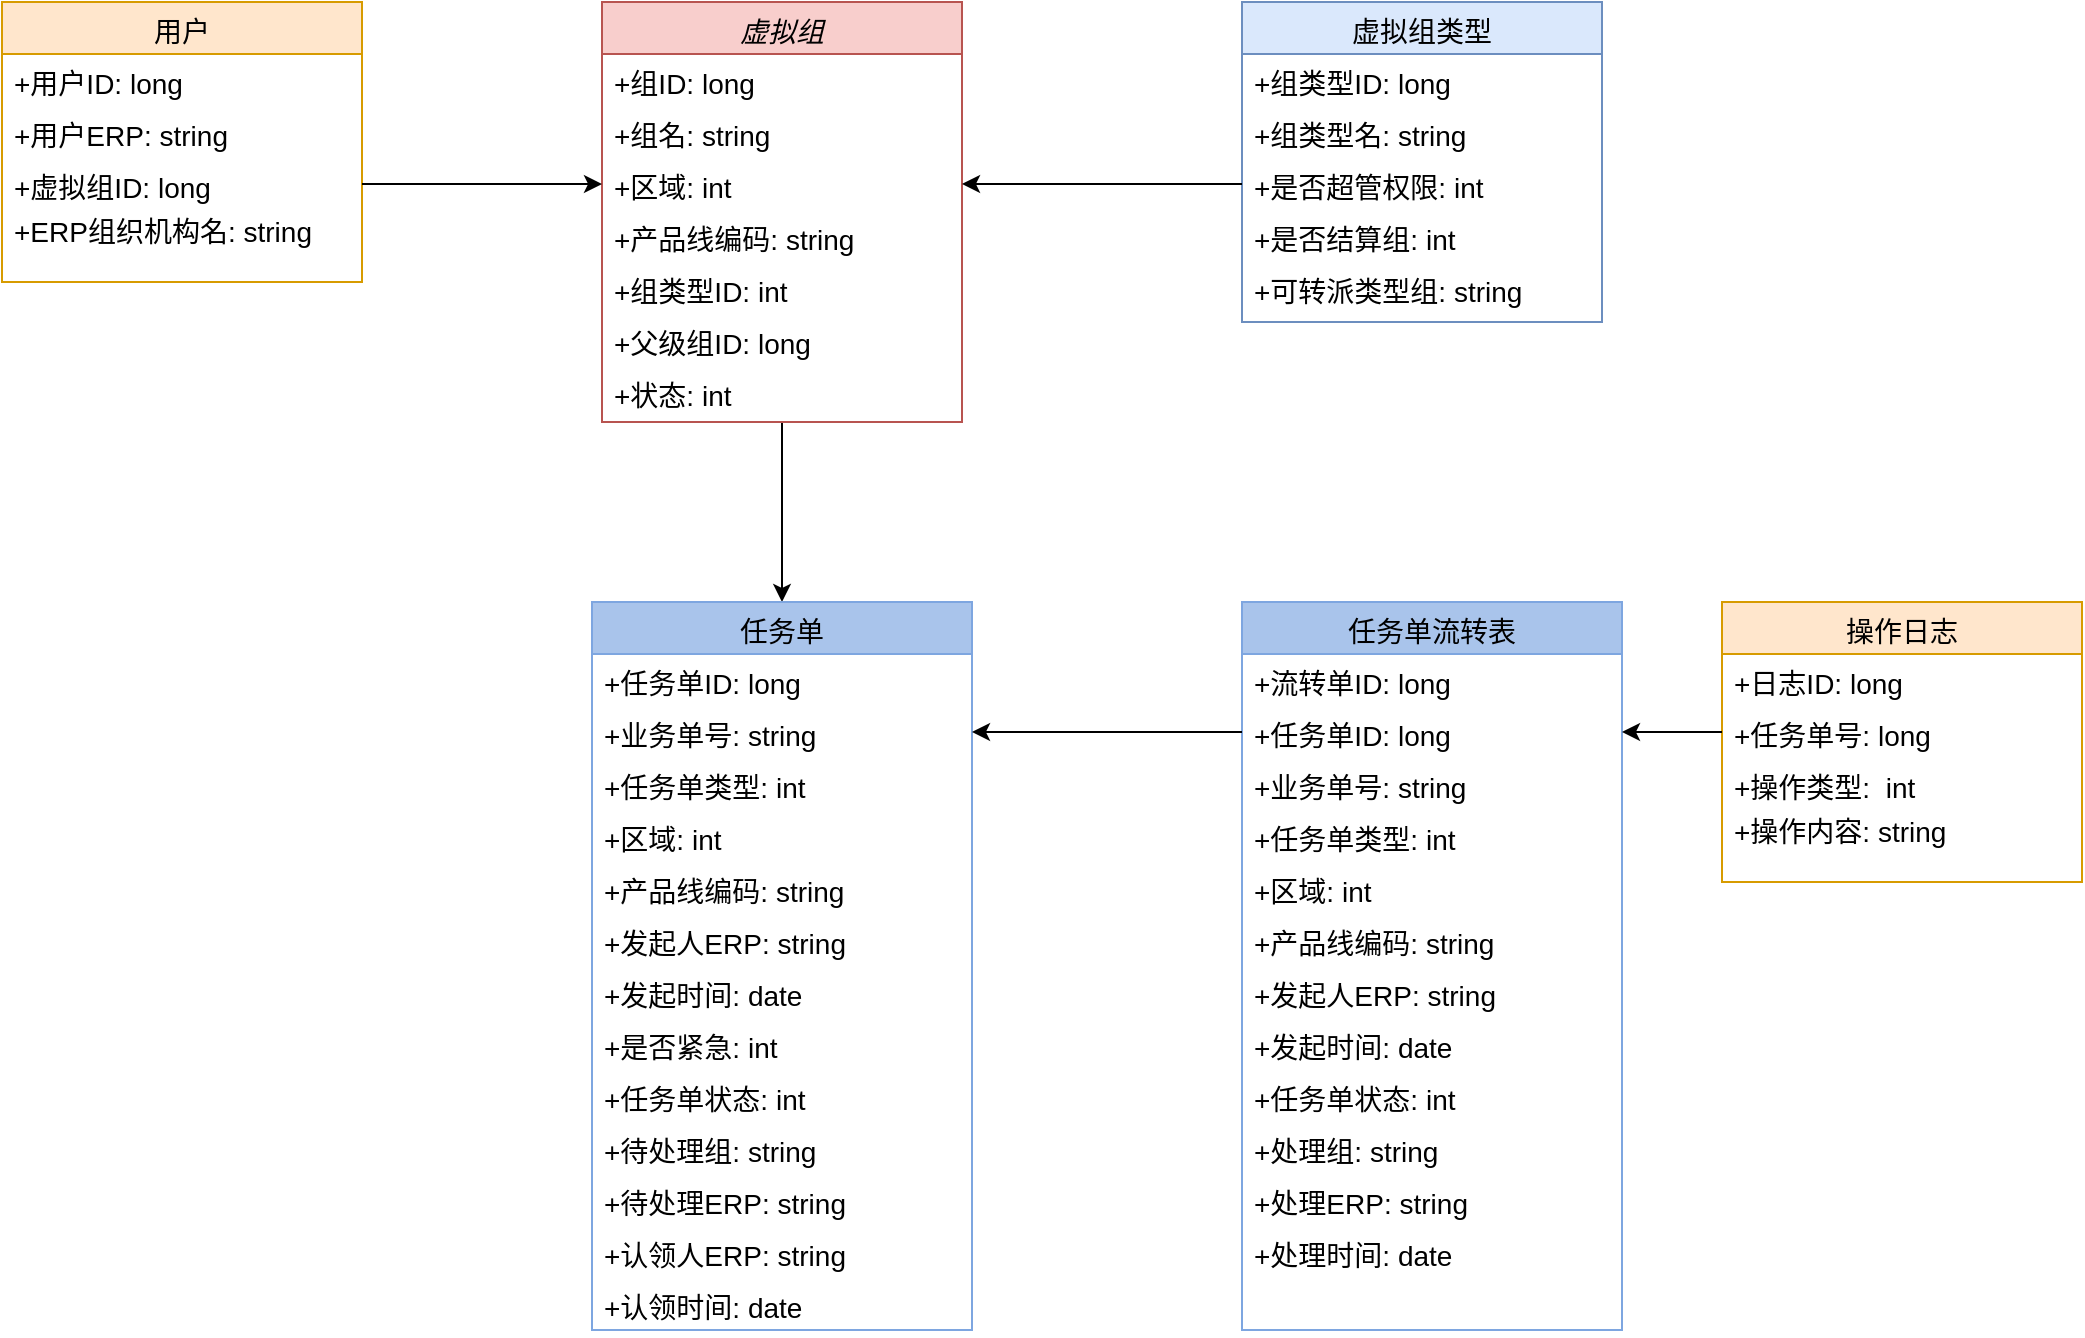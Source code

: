 <mxfile version="20.5.3" type="github">
  <diagram id="n4RG28VcgyLvL5a97sLb" name="Page-1">
    <mxGraphModel dx="1550" dy="835" grid="1" gridSize="10" guides="1" tooltips="1" connect="1" arrows="1" fold="1" page="1" pageScale="1" pageWidth="827" pageHeight="1169" math="0" shadow="0">
      <root>
        <mxCell id="pzczP67oPYf6B7buiO8z-0" />
        <mxCell id="pzczP67oPYf6B7buiO8z-1" parent="pzczP67oPYf6B7buiO8z-0" />
        <mxCell id="ZAcZYOhNLTzgyxlxMFNe-42" style="edgeStyle=elbowEdgeStyle;rounded=0;orthogonalLoop=1;jettySize=auto;elbow=vertical;html=1;fontSize=14;" parent="pzczP67oPYf6B7buiO8z-1" source="pzczP67oPYf6B7buiO8z-2" target="pzczP67oPYf6B7buiO8z-15" edge="1">
          <mxGeometry relative="1" as="geometry">
            <mxPoint x="420" y="340" as="targetPoint" />
          </mxGeometry>
        </mxCell>
        <mxCell id="pzczP67oPYf6B7buiO8z-2" value="虚拟组" style="swimlane;fontStyle=2;align=center;verticalAlign=top;childLayout=stackLayout;horizontal=1;startSize=26;horizontalStack=0;resizeParent=1;resizeLast=0;collapsible=1;marginBottom=0;rounded=0;shadow=0;strokeWidth=1;fillColor=#f8cecc;strokeColor=#b85450;fontSize=14;" parent="pzczP67oPYf6B7buiO8z-1" vertex="1">
          <mxGeometry x="330" y="20" width="180" height="210" as="geometry">
            <mxRectangle x="230" y="140" width="160" height="26" as="alternateBounds" />
          </mxGeometry>
        </mxCell>
        <mxCell id="pzczP67oPYf6B7buiO8z-3" value="+组ID: long" style="text;align=left;verticalAlign=top;spacingLeft=4;spacingRight=4;overflow=hidden;rotatable=0;points=[[0,0.5],[1,0.5]];portConstraint=eastwest;fontSize=14;" parent="pzczP67oPYf6B7buiO8z-2" vertex="1">
          <mxGeometry y="26" width="180" height="26" as="geometry" />
        </mxCell>
        <mxCell id="pzczP67oPYf6B7buiO8z-4" value="+组名: string" style="text;align=left;verticalAlign=top;spacingLeft=4;spacingRight=4;overflow=hidden;rotatable=0;points=[[0,0.5],[1,0.5]];portConstraint=eastwest;rounded=0;shadow=0;html=0;fontSize=14;" parent="pzczP67oPYf6B7buiO8z-2" vertex="1">
          <mxGeometry y="52" width="180" height="26" as="geometry" />
        </mxCell>
        <mxCell id="pzczP67oPYf6B7buiO8z-5" value="+区域: int" style="text;align=left;verticalAlign=top;spacingLeft=4;spacingRight=4;overflow=hidden;rotatable=0;points=[[0,0.5],[1,0.5]];portConstraint=eastwest;rounded=0;shadow=0;html=0;fontSize=14;" parent="pzczP67oPYf6B7buiO8z-2" vertex="1">
          <mxGeometry y="78" width="180" height="26" as="geometry" />
        </mxCell>
        <mxCell id="ZAcZYOhNLTzgyxlxMFNe-0" value="+产品线编码: string" style="text;align=left;verticalAlign=top;spacingLeft=4;spacingRight=4;overflow=hidden;rotatable=0;points=[[0,0.5],[1,0.5]];portConstraint=eastwest;rounded=0;shadow=0;html=0;fontSize=14;" parent="pzczP67oPYf6B7buiO8z-2" vertex="1">
          <mxGeometry y="104" width="180" height="26" as="geometry" />
        </mxCell>
        <mxCell id="ZAcZYOhNLTzgyxlxMFNe-1" value="+组类型ID: int" style="text;align=left;verticalAlign=top;spacingLeft=4;spacingRight=4;overflow=hidden;rotatable=0;points=[[0,0.5],[1,0.5]];portConstraint=eastwest;rounded=0;shadow=0;html=0;fontSize=14;" parent="pzczP67oPYf6B7buiO8z-2" vertex="1">
          <mxGeometry y="130" width="180" height="26" as="geometry" />
        </mxCell>
        <mxCell id="ZAcZYOhNLTzgyxlxMFNe-2" value="+父级组ID: long" style="text;align=left;verticalAlign=top;spacingLeft=4;spacingRight=4;overflow=hidden;rotatable=0;points=[[0,0.5],[1,0.5]];portConstraint=eastwest;rounded=0;shadow=0;html=0;fontSize=14;" parent="pzczP67oPYf6B7buiO8z-2" vertex="1">
          <mxGeometry y="156" width="180" height="26" as="geometry" />
        </mxCell>
        <mxCell id="ZAcZYOhNLTzgyxlxMFNe-3" value="+状态: int" style="text;align=left;verticalAlign=top;spacingLeft=4;spacingRight=4;overflow=hidden;rotatable=0;points=[[0,0.5],[1,0.5]];portConstraint=eastwest;rounded=0;shadow=0;html=0;fontSize=14;" parent="pzczP67oPYf6B7buiO8z-2" vertex="1">
          <mxGeometry y="182" width="180" height="26" as="geometry" />
        </mxCell>
        <mxCell id="pzczP67oPYf6B7buiO8z-8" value="用户" style="swimlane;fontStyle=0;align=center;verticalAlign=top;childLayout=stackLayout;horizontal=1;startSize=26;horizontalStack=0;resizeParent=1;resizeLast=0;collapsible=1;marginBottom=0;rounded=0;shadow=0;strokeWidth=1;fillColor=#ffe6cc;strokeColor=#d79b00;fontSize=14;" parent="pzczP67oPYf6B7buiO8z-1" vertex="1">
          <mxGeometry x="30" y="20" width="180" height="140" as="geometry">
            <mxRectangle x="130" y="380" width="160" height="26" as="alternateBounds" />
          </mxGeometry>
        </mxCell>
        <mxCell id="pzczP67oPYf6B7buiO8z-9" value="+用户ID: long" style="text;align=left;verticalAlign=top;spacingLeft=4;spacingRight=4;overflow=hidden;rotatable=0;points=[[0,0.5],[1,0.5]];portConstraint=eastwest;fontStyle=0;fontSize=14;" parent="pzczP67oPYf6B7buiO8z-8" vertex="1">
          <mxGeometry y="26" width="180" height="26" as="geometry" />
        </mxCell>
        <mxCell id="pzczP67oPYf6B7buiO8z-10" value="+用户ERP: string" style="text;align=left;verticalAlign=top;spacingLeft=4;spacingRight=4;overflow=hidden;rotatable=0;points=[[0,0.5],[1,0.5]];portConstraint=eastwest;rounded=0;shadow=0;html=0;fontSize=14;" parent="pzczP67oPYf6B7buiO8z-8" vertex="1">
          <mxGeometry y="52" width="180" height="26" as="geometry" />
        </mxCell>
        <mxCell id="pzczP67oPYf6B7buiO8z-13" value="+虚拟组ID: long" style="text;align=left;verticalAlign=top;spacingLeft=4;spacingRight=4;overflow=hidden;rotatable=0;points=[[0,0.5],[1,0.5]];portConstraint=eastwest;fontSize=14;" parent="pzczP67oPYf6B7buiO8z-8" vertex="1">
          <mxGeometry y="78" width="180" height="22" as="geometry" />
        </mxCell>
        <mxCell id="ZAcZYOhNLTzgyxlxMFNe-4" value="+ERP组织机构名: string" style="text;align=left;verticalAlign=top;spacingLeft=4;spacingRight=4;overflow=hidden;rotatable=0;points=[[0,0.5],[1,0.5]];portConstraint=eastwest;fontStyle=0;fontSize=14;" parent="pzczP67oPYf6B7buiO8z-8" vertex="1">
          <mxGeometry y="100" width="180" height="26" as="geometry" />
        </mxCell>
        <mxCell id="pzczP67oPYf6B7buiO8z-15" value="任务单" style="swimlane;fontStyle=0;align=center;verticalAlign=top;childLayout=stackLayout;horizontal=1;startSize=26;horizontalStack=0;resizeParent=1;resizeLast=0;collapsible=1;marginBottom=0;rounded=0;shadow=0;strokeWidth=1;fillColor=#A9C4EB;strokeColor=#7EA6E0;fontSize=14;" parent="pzczP67oPYf6B7buiO8z-1" vertex="1">
          <mxGeometry x="325" y="320" width="190" height="364" as="geometry">
            <mxRectangle x="340" y="380" width="170" height="26" as="alternateBounds" />
          </mxGeometry>
        </mxCell>
        <mxCell id="pzczP67oPYf6B7buiO8z-16" value="+任务单ID: long&#xa;" style="text;align=left;verticalAlign=top;spacingLeft=4;spacingRight=4;overflow=hidden;rotatable=0;points=[[0,0.5],[1,0.5]];portConstraint=eastwest;fontSize=14;" parent="pzczP67oPYf6B7buiO8z-15" vertex="1">
          <mxGeometry y="26" width="190" height="26" as="geometry" />
        </mxCell>
        <mxCell id="JW6PrNe1bxVS56QCjVLZ-0" value="+业务单号: string" style="text;align=left;verticalAlign=top;spacingLeft=4;spacingRight=4;overflow=hidden;rotatable=0;points=[[0,0.5],[1,0.5]];portConstraint=eastwest;fontSize=14;" parent="pzczP67oPYf6B7buiO8z-15" vertex="1">
          <mxGeometry y="52" width="190" height="26" as="geometry" />
        </mxCell>
        <mxCell id="aZciTYqOEJMMC_ZfQV8L-3" value="+任务单类型: int" style="text;align=left;verticalAlign=top;spacingLeft=4;spacingRight=4;overflow=hidden;rotatable=0;points=[[0,0.5],[1,0.5]];portConstraint=eastwest;fontSize=14;" parent="pzczP67oPYf6B7buiO8z-15" vertex="1">
          <mxGeometry y="78" width="190" height="26" as="geometry" />
        </mxCell>
        <mxCell id="aZciTYqOEJMMC_ZfQV8L-4" value="+区域: int&#xa;" style="text;align=left;verticalAlign=top;spacingLeft=4;spacingRight=4;overflow=hidden;rotatable=0;points=[[0,0.5],[1,0.5]];portConstraint=eastwest;fontSize=14;" parent="pzczP67oPYf6B7buiO8z-15" vertex="1">
          <mxGeometry y="104" width="190" height="26" as="geometry" />
        </mxCell>
        <mxCell id="ZAcZYOhNLTzgyxlxMFNe-15" value="+产品线编码: string&#xa;" style="text;align=left;verticalAlign=top;spacingLeft=4;spacingRight=4;overflow=hidden;rotatable=0;points=[[0,0.5],[1,0.5]];portConstraint=eastwest;fontSize=14;" parent="pzczP67oPYf6B7buiO8z-15" vertex="1">
          <mxGeometry y="130" width="190" height="26" as="geometry" />
        </mxCell>
        <mxCell id="ZAcZYOhNLTzgyxlxMFNe-16" value="+发起人ERP: string&#xa;" style="text;align=left;verticalAlign=top;spacingLeft=4;spacingRight=4;overflow=hidden;rotatable=0;points=[[0,0.5],[1,0.5]];portConstraint=eastwest;fontSize=14;" parent="pzczP67oPYf6B7buiO8z-15" vertex="1">
          <mxGeometry y="156" width="190" height="26" as="geometry" />
        </mxCell>
        <mxCell id="ZAcZYOhNLTzgyxlxMFNe-22" value="+发起时间: date&#xa;" style="text;align=left;verticalAlign=top;spacingLeft=4;spacingRight=4;overflow=hidden;rotatable=0;points=[[0,0.5],[1,0.5]];portConstraint=eastwest;fontSize=14;" parent="pzczP67oPYf6B7buiO8z-15" vertex="1">
          <mxGeometry y="182" width="190" height="26" as="geometry" />
        </mxCell>
        <mxCell id="ZAcZYOhNLTzgyxlxMFNe-17" value="+是否紧急: int&#xa;" style="text;align=left;verticalAlign=top;spacingLeft=4;spacingRight=4;overflow=hidden;rotatable=0;points=[[0,0.5],[1,0.5]];portConstraint=eastwest;fontSize=14;" parent="pzczP67oPYf6B7buiO8z-15" vertex="1">
          <mxGeometry y="208" width="190" height="26" as="geometry" />
        </mxCell>
        <mxCell id="ZAcZYOhNLTzgyxlxMFNe-18" value="+任务单状态: int&#xa;" style="text;align=left;verticalAlign=top;spacingLeft=4;spacingRight=4;overflow=hidden;rotatable=0;points=[[0,0.5],[1,0.5]];portConstraint=eastwest;fontSize=14;" parent="pzczP67oPYf6B7buiO8z-15" vertex="1">
          <mxGeometry y="234" width="190" height="26" as="geometry" />
        </mxCell>
        <mxCell id="JDd4F0x_1-T2lWxdD2cZ-16" value="+待处理组: string&#xa;" style="text;align=left;verticalAlign=top;spacingLeft=4;spacingRight=4;overflow=hidden;rotatable=0;points=[[0,0.5],[1,0.5]];portConstraint=eastwest;fontSize=14;" vertex="1" parent="pzczP67oPYf6B7buiO8z-15">
          <mxGeometry y="260" width="190" height="26" as="geometry" />
        </mxCell>
        <mxCell id="ZAcZYOhNLTzgyxlxMFNe-19" value="+待处理ERP: string&#xa;" style="text;align=left;verticalAlign=top;spacingLeft=4;spacingRight=4;overflow=hidden;rotatable=0;points=[[0,0.5],[1,0.5]];portConstraint=eastwest;fontSize=14;" parent="pzczP67oPYf6B7buiO8z-15" vertex="1">
          <mxGeometry y="286" width="190" height="26" as="geometry" />
        </mxCell>
        <mxCell id="ZAcZYOhNLTzgyxlxMFNe-20" value="+认领人ERP: string&#xa;" style="text;align=left;verticalAlign=top;spacingLeft=4;spacingRight=4;overflow=hidden;rotatable=0;points=[[0,0.5],[1,0.5]];portConstraint=eastwest;fontSize=14;" parent="pzczP67oPYf6B7buiO8z-15" vertex="1">
          <mxGeometry y="312" width="190" height="26" as="geometry" />
        </mxCell>
        <mxCell id="ZAcZYOhNLTzgyxlxMFNe-21" value="+认领时间: date&#xa;" style="text;align=left;verticalAlign=top;spacingLeft=4;spacingRight=4;overflow=hidden;rotatable=0;points=[[0,0.5],[1,0.5]];portConstraint=eastwest;fontSize=14;" parent="pzczP67oPYf6B7buiO8z-15" vertex="1">
          <mxGeometry y="338" width="190" height="26" as="geometry" />
        </mxCell>
        <mxCell id="pzczP67oPYf6B7buiO8z-19" value="虚拟组类型" style="swimlane;fontStyle=0;align=center;verticalAlign=top;childLayout=stackLayout;horizontal=1;startSize=26;horizontalStack=0;resizeParent=1;resizeLast=0;collapsible=1;marginBottom=0;rounded=0;shadow=0;strokeWidth=1;fillColor=#dae8fc;strokeColor=#6c8ebf;fontSize=14;" parent="pzczP67oPYf6B7buiO8z-1" vertex="1">
          <mxGeometry x="650" y="20" width="180" height="160" as="geometry">
            <mxRectangle x="488" y="20" width="160" height="26" as="alternateBounds" />
          </mxGeometry>
        </mxCell>
        <mxCell id="pzczP67oPYf6B7buiO8z-20" value="+组类型ID: long" style="text;align=left;verticalAlign=top;spacingLeft=4;spacingRight=4;overflow=hidden;rotatable=0;points=[[0,0.5],[1,0.5]];portConstraint=eastwest;fontSize=14;" parent="pzczP67oPYf6B7buiO8z-19" vertex="1">
          <mxGeometry y="26" width="180" height="26" as="geometry" />
        </mxCell>
        <mxCell id="pzczP67oPYf6B7buiO8z-21" value="+组类型名: string" style="text;align=left;verticalAlign=top;spacingLeft=4;spacingRight=4;overflow=hidden;rotatable=0;points=[[0,0.5],[1,0.5]];portConstraint=eastwest;rounded=0;shadow=0;html=0;fontSize=14;" parent="pzczP67oPYf6B7buiO8z-19" vertex="1">
          <mxGeometry y="52" width="180" height="26" as="geometry" />
        </mxCell>
        <mxCell id="pzczP67oPYf6B7buiO8z-22" value="+是否超管权限: int" style="text;align=left;verticalAlign=top;spacingLeft=4;spacingRight=4;overflow=hidden;rotatable=0;points=[[0,0.5],[1,0.5]];portConstraint=eastwest;rounded=0;shadow=0;html=0;fontSize=14;" parent="pzczP67oPYf6B7buiO8z-19" vertex="1">
          <mxGeometry y="78" width="180" height="26" as="geometry" />
        </mxCell>
        <mxCell id="pzczP67oPYf6B7buiO8z-23" value="+是否结算组: int" style="text;align=left;verticalAlign=top;spacingLeft=4;spacingRight=4;overflow=hidden;rotatable=0;points=[[0,0.5],[1,0.5]];portConstraint=eastwest;rounded=0;shadow=0;html=0;fontSize=14;" parent="pzczP67oPYf6B7buiO8z-19" vertex="1">
          <mxGeometry y="104" width="180" height="26" as="geometry" />
        </mxCell>
        <mxCell id="pzczP67oPYf6B7buiO8z-24" value="+可转派类型组: string" style="text;align=left;verticalAlign=top;spacingLeft=4;spacingRight=4;overflow=hidden;rotatable=0;points=[[0,0.5],[1,0.5]];portConstraint=eastwest;rounded=0;shadow=0;html=0;fontSize=14;" parent="pzczP67oPYf6B7buiO8z-19" vertex="1">
          <mxGeometry y="130" width="180" height="26" as="geometry" />
        </mxCell>
        <mxCell id="ZAcZYOhNLTzgyxlxMFNe-13" style="edgeStyle=elbowEdgeStyle;rounded=0;orthogonalLoop=1;jettySize=auto;elbow=vertical;html=1;entryX=0;entryY=0.5;entryDx=0;entryDy=0;fontSize=14;" parent="pzczP67oPYf6B7buiO8z-1" source="pzczP67oPYf6B7buiO8z-13" target="pzczP67oPYf6B7buiO8z-5" edge="1">
          <mxGeometry relative="1" as="geometry" />
        </mxCell>
        <mxCell id="ZAcZYOhNLTzgyxlxMFNe-14" style="edgeStyle=elbowEdgeStyle;rounded=0;orthogonalLoop=1;jettySize=auto;elbow=vertical;html=1;entryX=1;entryY=0.5;entryDx=0;entryDy=0;fontSize=14;" parent="pzczP67oPYf6B7buiO8z-1" source="pzczP67oPYf6B7buiO8z-22" target="pzczP67oPYf6B7buiO8z-5" edge="1">
          <mxGeometry relative="1" as="geometry" />
        </mxCell>
        <mxCell id="ZAcZYOhNLTzgyxlxMFNe-37" value="操作日志" style="swimlane;fontStyle=0;align=center;verticalAlign=top;childLayout=stackLayout;horizontal=1;startSize=26;horizontalStack=0;resizeParent=1;resizeLast=0;collapsible=1;marginBottom=0;rounded=0;shadow=0;strokeWidth=1;fillColor=#ffe6cc;strokeColor=#d79b00;fontSize=14;" parent="pzczP67oPYf6B7buiO8z-1" vertex="1">
          <mxGeometry x="890" y="320" width="180" height="140" as="geometry">
            <mxRectangle x="130" y="380" width="160" height="26" as="alternateBounds" />
          </mxGeometry>
        </mxCell>
        <mxCell id="ZAcZYOhNLTzgyxlxMFNe-38" value="+日志ID: long" style="text;align=left;verticalAlign=top;spacingLeft=4;spacingRight=4;overflow=hidden;rotatable=0;points=[[0,0.5],[1,0.5]];portConstraint=eastwest;fontStyle=0;fontSize=14;" parent="ZAcZYOhNLTzgyxlxMFNe-37" vertex="1">
          <mxGeometry y="26" width="180" height="26" as="geometry" />
        </mxCell>
        <mxCell id="ZAcZYOhNLTzgyxlxMFNe-39" value="+任务单号: long" style="text;align=left;verticalAlign=top;spacingLeft=4;spacingRight=4;overflow=hidden;rotatable=0;points=[[0,0.5],[1,0.5]];portConstraint=eastwest;rounded=0;shadow=0;html=0;fontSize=14;" parent="ZAcZYOhNLTzgyxlxMFNe-37" vertex="1">
          <mxGeometry y="52" width="180" height="26" as="geometry" />
        </mxCell>
        <mxCell id="ZAcZYOhNLTzgyxlxMFNe-40" value="+操作类型:  int&#xa;" style="text;align=left;verticalAlign=top;spacingLeft=4;spacingRight=4;overflow=hidden;rotatable=0;points=[[0,0.5],[1,0.5]];portConstraint=eastwest;fontSize=14;" parent="ZAcZYOhNLTzgyxlxMFNe-37" vertex="1">
          <mxGeometry y="78" width="180" height="22" as="geometry" />
        </mxCell>
        <mxCell id="ZAcZYOhNLTzgyxlxMFNe-41" value="+操作内容: string" style="text;align=left;verticalAlign=top;spacingLeft=4;spacingRight=4;overflow=hidden;rotatable=0;points=[[0,0.5],[1,0.5]];portConstraint=eastwest;fontStyle=0;fontSize=14;" parent="ZAcZYOhNLTzgyxlxMFNe-37" vertex="1">
          <mxGeometry y="100" width="180" height="26" as="geometry" />
        </mxCell>
        <mxCell id="JDd4F0x_1-T2lWxdD2cZ-0" value="任务单流转表" style="swimlane;fontStyle=0;align=center;verticalAlign=top;childLayout=stackLayout;horizontal=1;startSize=26;horizontalStack=0;resizeParent=1;resizeLast=0;collapsible=1;marginBottom=0;rounded=0;shadow=0;strokeWidth=1;fillColor=#A9C4EB;strokeColor=#7EA6E0;fontSize=14;" vertex="1" parent="pzczP67oPYf6B7buiO8z-1">
          <mxGeometry x="650" y="320" width="190" height="364" as="geometry">
            <mxRectangle x="340" y="380" width="170" height="26" as="alternateBounds" />
          </mxGeometry>
        </mxCell>
        <mxCell id="JDd4F0x_1-T2lWxdD2cZ-1" value="+流转单ID: long&#xa;" style="text;align=left;verticalAlign=top;spacingLeft=4;spacingRight=4;overflow=hidden;rotatable=0;points=[[0,0.5],[1,0.5]];portConstraint=eastwest;fontSize=14;" vertex="1" parent="JDd4F0x_1-T2lWxdD2cZ-0">
          <mxGeometry y="26" width="190" height="26" as="geometry" />
        </mxCell>
        <mxCell id="JDd4F0x_1-T2lWxdD2cZ-13" value="+任务单ID: long&#xa;" style="text;align=left;verticalAlign=top;spacingLeft=4;spacingRight=4;overflow=hidden;rotatable=0;points=[[0,0.5],[1,0.5]];portConstraint=eastwest;fontSize=14;" vertex="1" parent="JDd4F0x_1-T2lWxdD2cZ-0">
          <mxGeometry y="52" width="190" height="26" as="geometry" />
        </mxCell>
        <mxCell id="JDd4F0x_1-T2lWxdD2cZ-2" value="+业务单号: string" style="text;align=left;verticalAlign=top;spacingLeft=4;spacingRight=4;overflow=hidden;rotatable=0;points=[[0,0.5],[1,0.5]];portConstraint=eastwest;fontSize=14;" vertex="1" parent="JDd4F0x_1-T2lWxdD2cZ-0">
          <mxGeometry y="78" width="190" height="26" as="geometry" />
        </mxCell>
        <mxCell id="JDd4F0x_1-T2lWxdD2cZ-3" value="+任务单类型: int" style="text;align=left;verticalAlign=top;spacingLeft=4;spacingRight=4;overflow=hidden;rotatable=0;points=[[0,0.5],[1,0.5]];portConstraint=eastwest;fontSize=14;" vertex="1" parent="JDd4F0x_1-T2lWxdD2cZ-0">
          <mxGeometry y="104" width="190" height="26" as="geometry" />
        </mxCell>
        <mxCell id="JDd4F0x_1-T2lWxdD2cZ-4" value="+区域: int&#xa;" style="text;align=left;verticalAlign=top;spacingLeft=4;spacingRight=4;overflow=hidden;rotatable=0;points=[[0,0.5],[1,0.5]];portConstraint=eastwest;fontSize=14;" vertex="1" parent="JDd4F0x_1-T2lWxdD2cZ-0">
          <mxGeometry y="130" width="190" height="26" as="geometry" />
        </mxCell>
        <mxCell id="JDd4F0x_1-T2lWxdD2cZ-5" value="+产品线编码: string&#xa;" style="text;align=left;verticalAlign=top;spacingLeft=4;spacingRight=4;overflow=hidden;rotatable=0;points=[[0,0.5],[1,0.5]];portConstraint=eastwest;fontSize=14;" vertex="1" parent="JDd4F0x_1-T2lWxdD2cZ-0">
          <mxGeometry y="156" width="190" height="26" as="geometry" />
        </mxCell>
        <mxCell id="JDd4F0x_1-T2lWxdD2cZ-6" value="+发起人ERP: string&#xa;" style="text;align=left;verticalAlign=top;spacingLeft=4;spacingRight=4;overflow=hidden;rotatable=0;points=[[0,0.5],[1,0.5]];portConstraint=eastwest;fontSize=14;" vertex="1" parent="JDd4F0x_1-T2lWxdD2cZ-0">
          <mxGeometry y="182" width="190" height="26" as="geometry" />
        </mxCell>
        <mxCell id="JDd4F0x_1-T2lWxdD2cZ-7" value="+发起时间: date&#xa;" style="text;align=left;verticalAlign=top;spacingLeft=4;spacingRight=4;overflow=hidden;rotatable=0;points=[[0,0.5],[1,0.5]];portConstraint=eastwest;fontSize=14;" vertex="1" parent="JDd4F0x_1-T2lWxdD2cZ-0">
          <mxGeometry y="208" width="190" height="26" as="geometry" />
        </mxCell>
        <mxCell id="JDd4F0x_1-T2lWxdD2cZ-9" value="+任务单状态: int&#xa;" style="text;align=left;verticalAlign=top;spacingLeft=4;spacingRight=4;overflow=hidden;rotatable=0;points=[[0,0.5],[1,0.5]];portConstraint=eastwest;fontSize=14;" vertex="1" parent="JDd4F0x_1-T2lWxdD2cZ-0">
          <mxGeometry y="234" width="190" height="26" as="geometry" />
        </mxCell>
        <mxCell id="JDd4F0x_1-T2lWxdD2cZ-10" value="+处理组: string&#xa;" style="text;align=left;verticalAlign=top;spacingLeft=4;spacingRight=4;overflow=hidden;rotatable=0;points=[[0,0.5],[1,0.5]];portConstraint=eastwest;fontSize=14;" vertex="1" parent="JDd4F0x_1-T2lWxdD2cZ-0">
          <mxGeometry y="260" width="190" height="26" as="geometry" />
        </mxCell>
        <mxCell id="JDd4F0x_1-T2lWxdD2cZ-11" value="+处理ERP: string&#xa;" style="text;align=left;verticalAlign=top;spacingLeft=4;spacingRight=4;overflow=hidden;rotatable=0;points=[[0,0.5],[1,0.5]];portConstraint=eastwest;fontSize=14;" vertex="1" parent="JDd4F0x_1-T2lWxdD2cZ-0">
          <mxGeometry y="286" width="190" height="26" as="geometry" />
        </mxCell>
        <mxCell id="JDd4F0x_1-T2lWxdD2cZ-12" value="+处理时间: date&#xa;" style="text;align=left;verticalAlign=top;spacingLeft=4;spacingRight=4;overflow=hidden;rotatable=0;points=[[0,0.5],[1,0.5]];portConstraint=eastwest;fontSize=14;" vertex="1" parent="JDd4F0x_1-T2lWxdD2cZ-0">
          <mxGeometry y="312" width="190" height="26" as="geometry" />
        </mxCell>
        <mxCell id="JDd4F0x_1-T2lWxdD2cZ-14" style="edgeStyle=orthogonalEdgeStyle;rounded=0;orthogonalLoop=1;jettySize=auto;html=1;entryX=1;entryY=0.5;entryDx=0;entryDy=0;" edge="1" parent="pzczP67oPYf6B7buiO8z-1" source="JDd4F0x_1-T2lWxdD2cZ-13" target="JW6PrNe1bxVS56QCjVLZ-0">
          <mxGeometry relative="1" as="geometry" />
        </mxCell>
        <mxCell id="JDd4F0x_1-T2lWxdD2cZ-15" style="edgeStyle=orthogonalEdgeStyle;rounded=0;orthogonalLoop=1;jettySize=auto;html=1;entryX=1;entryY=0.5;entryDx=0;entryDy=0;" edge="1" parent="pzczP67oPYf6B7buiO8z-1" source="ZAcZYOhNLTzgyxlxMFNe-39" target="JDd4F0x_1-T2lWxdD2cZ-13">
          <mxGeometry relative="1" as="geometry" />
        </mxCell>
      </root>
    </mxGraphModel>
  </diagram>
</mxfile>
